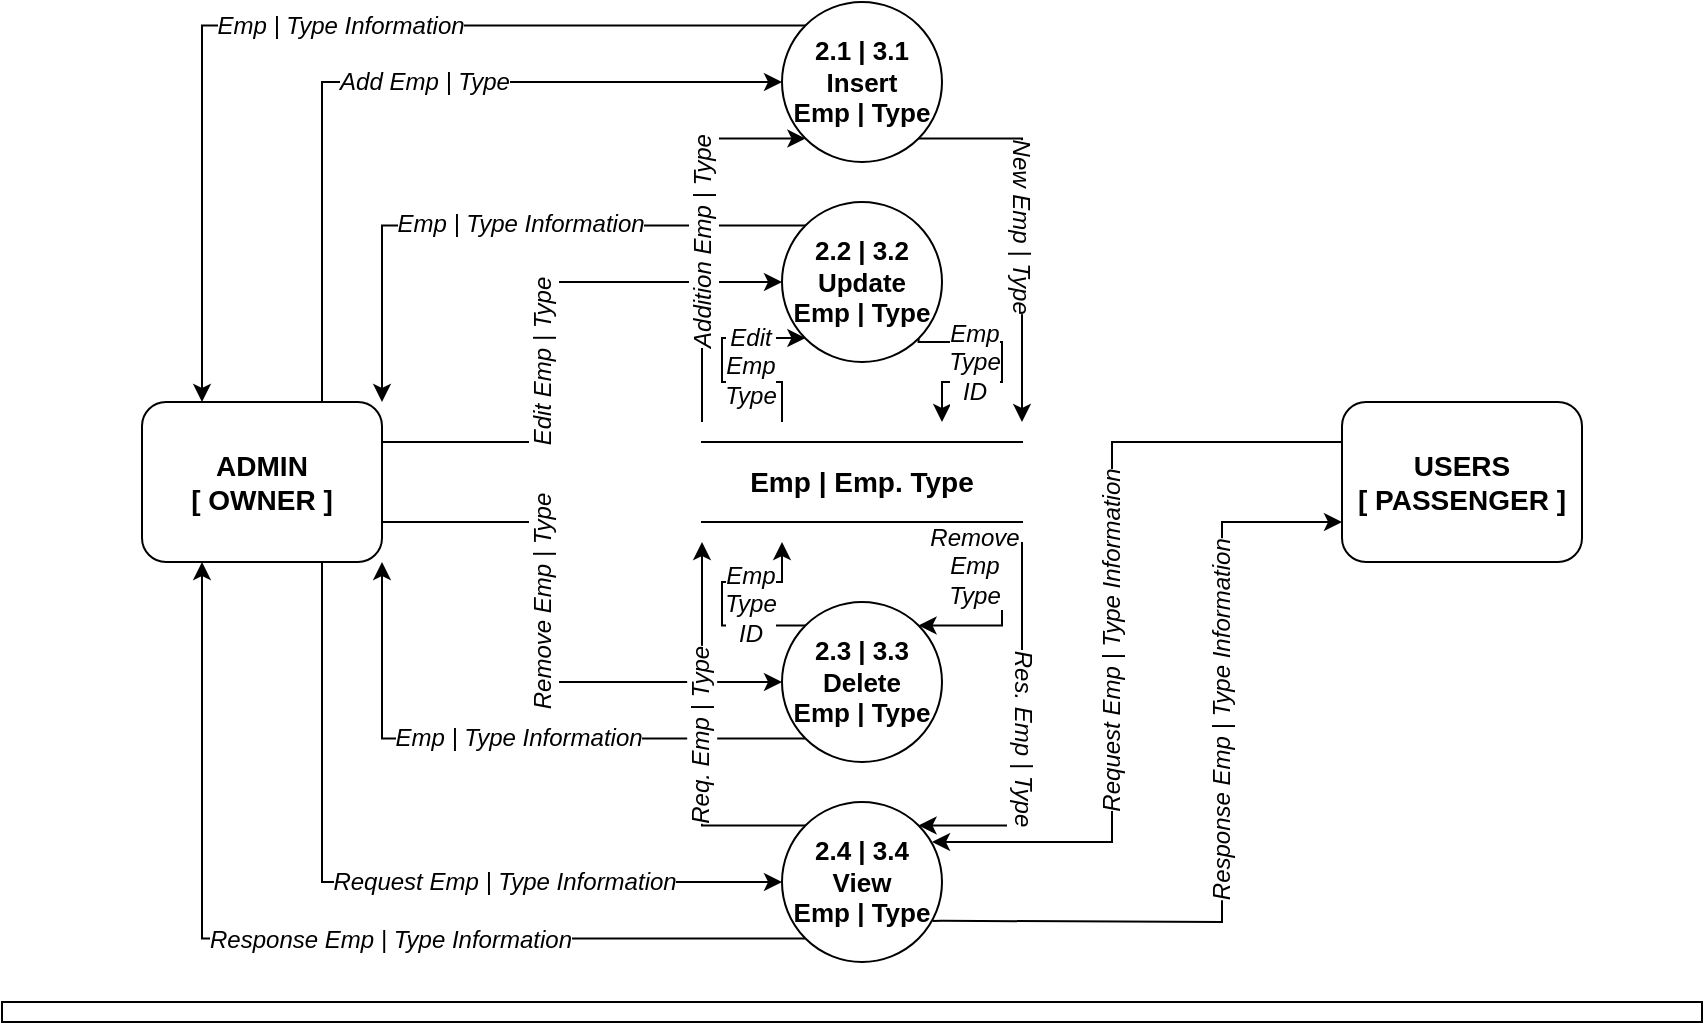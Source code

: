 <mxfile version="22.0.4" type="device">
  <diagram name="Page-1" id="yZ9OJg5kGjnXTG0sYjFZ">
    <mxGraphModel dx="880" dy="470" grid="1" gridSize="10" guides="1" tooltips="1" connect="1" arrows="1" fold="1" page="1" pageScale="1" pageWidth="850" pageHeight="1100" math="0" shadow="0">
      <root>
        <mxCell id="0" />
        <mxCell id="1" parent="0" />
        <mxCell id="Yphmr9MdTZs5uCo5oBof-1" style="edgeStyle=orthogonalEdgeStyle;rounded=0;orthogonalLoop=1;jettySize=auto;html=1;exitX=1;exitY=0.25;exitDx=0;exitDy=0;entryX=0;entryY=0.5;entryDx=0;entryDy=0;" parent="1" source="Yphmr9MdTZs5uCo5oBof-9" target="Yphmr9MdTZs5uCo5oBof-23" edge="1">
          <mxGeometry relative="1" as="geometry">
            <mxPoint x="100.0" y="240" as="sourcePoint" />
            <mxPoint x="280" y="150" as="targetPoint" />
            <Array as="points">
              <mxPoint x="270" y="240" />
              <mxPoint x="270" y="160" />
            </Array>
          </mxGeometry>
        </mxCell>
        <mxCell id="Yphmr9MdTZs5uCo5oBof-2" value="Edit Emp | Type" style="edgeLabel;html=1;align=center;verticalAlign=middle;resizable=0;points=[];rotation=-90;fontSize=12;fontStyle=2" parent="Yphmr9MdTZs5uCo5oBof-1" vertex="1" connectable="0">
          <mxGeometry x="-0.594" y="-1" relative="1" as="geometry">
            <mxPoint x="23" y="-41" as="offset" />
          </mxGeometry>
        </mxCell>
        <mxCell id="Yphmr9MdTZs5uCo5oBof-3" style="edgeStyle=orthogonalEdgeStyle;rounded=0;orthogonalLoop=1;jettySize=auto;html=1;exitX=1;exitY=0.75;exitDx=0;exitDy=0;entryX=0;entryY=0.5;entryDx=0;entryDy=0;" parent="1" source="Yphmr9MdTZs5uCo5oBof-9" target="Yphmr9MdTZs5uCo5oBof-28" edge="1">
          <mxGeometry relative="1" as="geometry">
            <Array as="points">
              <mxPoint x="270" y="280" />
              <mxPoint x="270" y="360" />
            </Array>
          </mxGeometry>
        </mxCell>
        <mxCell id="Yphmr9MdTZs5uCo5oBof-4" value="Remove Emp | Type" style="edgeLabel;html=1;align=center;verticalAlign=middle;resizable=0;points=[];rotation=-90;fontSize=12;fontStyle=2" parent="Yphmr9MdTZs5uCo5oBof-3" vertex="1" connectable="0">
          <mxGeometry x="-0.727" y="-1" relative="1" as="geometry">
            <mxPoint x="42" y="39" as="offset" />
          </mxGeometry>
        </mxCell>
        <mxCell id="Yphmr9MdTZs5uCo5oBof-5" style="edgeStyle=orthogonalEdgeStyle;rounded=0;orthogonalLoop=1;jettySize=auto;html=1;exitX=0.75;exitY=0;exitDx=0;exitDy=0;entryX=0;entryY=0.5;entryDx=0;entryDy=0;" parent="1" source="Yphmr9MdTZs5uCo5oBof-9" target="Yphmr9MdTZs5uCo5oBof-15" edge="1">
          <mxGeometry relative="1" as="geometry" />
        </mxCell>
        <mxCell id="Yphmr9MdTZs5uCo5oBof-6" value="Add Emp | Type" style="edgeLabel;html=1;align=center;verticalAlign=middle;resizable=0;points=[];fontSize=12;fontStyle=2" parent="Yphmr9MdTZs5uCo5oBof-5" vertex="1" connectable="0">
          <mxGeometry x="0.245" relative="1" as="geometry">
            <mxPoint x="-32" as="offset" />
          </mxGeometry>
        </mxCell>
        <mxCell id="Yphmr9MdTZs5uCo5oBof-7" style="edgeStyle=orthogonalEdgeStyle;rounded=0;orthogonalLoop=1;jettySize=auto;html=1;exitX=0.75;exitY=1;exitDx=0;exitDy=0;entryX=0;entryY=0.5;entryDx=0;entryDy=0;" parent="1" source="Yphmr9MdTZs5uCo5oBof-9" target="Yphmr9MdTZs5uCo5oBof-35" edge="1">
          <mxGeometry relative="1" as="geometry" />
        </mxCell>
        <mxCell id="Yphmr9MdTZs5uCo5oBof-8" value="Request Emp | Type Information" style="edgeLabel;html=1;align=center;verticalAlign=middle;resizable=0;points=[];fontSize=12;fontStyle=2" parent="Yphmr9MdTZs5uCo5oBof-7" vertex="1" connectable="0">
          <mxGeometry x="0.192" y="1" relative="1" as="geometry">
            <mxPoint x="18" y="1" as="offset" />
          </mxGeometry>
        </mxCell>
        <mxCell id="Yphmr9MdTZs5uCo5oBof-9" value="ADMIN&lt;br style=&quot;font-size: 14px;&quot;&gt;[ OWNER ]" style="rounded=1;whiteSpace=wrap;html=1;fontSize=14;fontStyle=1" parent="1" vertex="1">
          <mxGeometry x="70" y="220" width="120" height="80" as="geometry" />
        </mxCell>
        <mxCell id="Yphmr9MdTZs5uCo5oBof-10" value="" style="rounded=0;whiteSpace=wrap;html=1;" parent="1" vertex="1">
          <mxGeometry y="520" width="850" height="10" as="geometry" />
        </mxCell>
        <mxCell id="Yphmr9MdTZs5uCo5oBof-11" style="edgeStyle=orthogonalEdgeStyle;rounded=0;orthogonalLoop=1;jettySize=auto;html=1;exitX=1;exitY=1;exitDx=0;exitDy=0;" parent="1" source="Yphmr9MdTZs5uCo5oBof-15" edge="1">
          <mxGeometry relative="1" as="geometry">
            <mxPoint x="510" y="230" as="targetPoint" />
            <Array as="points">
              <mxPoint x="510" y="88" />
            </Array>
          </mxGeometry>
        </mxCell>
        <mxCell id="Yphmr9MdTZs5uCo5oBof-12" value="New Emp | Type" style="edgeLabel;html=1;align=center;verticalAlign=middle;resizable=0;points=[];rotation=90;fontSize=12;fontStyle=2" parent="Yphmr9MdTZs5uCo5oBof-11" vertex="1" connectable="0">
          <mxGeometry x="-0.318" y="-1" relative="1" as="geometry">
            <mxPoint x="1" y="29" as="offset" />
          </mxGeometry>
        </mxCell>
        <mxCell id="Yphmr9MdTZs5uCo5oBof-13" style="edgeStyle=orthogonalEdgeStyle;rounded=0;orthogonalLoop=1;jettySize=auto;html=1;exitX=0;exitY=0;exitDx=0;exitDy=0;entryX=0.25;entryY=0;entryDx=0;entryDy=0;" parent="1" source="Yphmr9MdTZs5uCo5oBof-15" target="Yphmr9MdTZs5uCo5oBof-9" edge="1">
          <mxGeometry relative="1" as="geometry" />
        </mxCell>
        <mxCell id="Yphmr9MdTZs5uCo5oBof-14" value="Emp | Type Information" style="edgeLabel;html=1;align=center;verticalAlign=middle;resizable=0;points=[];fontSize=12;fontStyle=2" parent="Yphmr9MdTZs5uCo5oBof-13" vertex="1" connectable="0">
          <mxGeometry x="-0.315" relative="1" as="geometry">
            <mxPoint x="-65" as="offset" />
          </mxGeometry>
        </mxCell>
        <mxCell id="Yphmr9MdTZs5uCo5oBof-15" value="2.1 | 3.1&lt;br style=&quot;font-size: 13px;&quot;&gt;Insert &lt;br style=&quot;font-size: 13px;&quot;&gt;Emp | Type" style="ellipse;whiteSpace=wrap;html=1;fontSize=13;fontStyle=1" parent="1" vertex="1">
          <mxGeometry x="390" y="20" width="80" height="80" as="geometry" />
        </mxCell>
        <mxCell id="Yphmr9MdTZs5uCo5oBof-16" style="edgeStyle=orthogonalEdgeStyle;rounded=0;orthogonalLoop=1;jettySize=auto;html=1;exitX=0;exitY=0.25;exitDx=0;exitDy=0;" parent="1" source="Yphmr9MdTZs5uCo5oBof-18" edge="1">
          <mxGeometry relative="1" as="geometry">
            <mxPoint x="655" y="240" as="sourcePoint" />
            <mxPoint x="465" y="440" as="targetPoint" />
            <Array as="points">
              <mxPoint x="555" y="240" />
              <mxPoint x="555" y="440" />
            </Array>
          </mxGeometry>
        </mxCell>
        <mxCell id="Yphmr9MdTZs5uCo5oBof-17" value="Request Emp | Type Information" style="edgeLabel;html=1;align=center;verticalAlign=middle;resizable=0;points=[];rotation=-90;fontSize=12;fontStyle=2" parent="Yphmr9MdTZs5uCo5oBof-16" vertex="1" connectable="0">
          <mxGeometry x="-0.597" y="2" relative="1" as="geometry">
            <mxPoint x="-34" y="98" as="offset" />
          </mxGeometry>
        </mxCell>
        <mxCell id="Yphmr9MdTZs5uCo5oBof-18" value="USERS&lt;br style=&quot;font-size: 14px;&quot;&gt;[ PASSENGER ]" style="rounded=1;whiteSpace=wrap;html=1;fontSize=14;fontStyle=1" parent="1" vertex="1">
          <mxGeometry x="670" y="220" width="120" height="80" as="geometry" />
        </mxCell>
        <mxCell id="Yphmr9MdTZs5uCo5oBof-19" style="edgeStyle=orthogonalEdgeStyle;rounded=0;orthogonalLoop=1;jettySize=auto;html=1;exitX=1;exitY=1;exitDx=0;exitDy=0;" parent="1" source="Yphmr9MdTZs5uCo5oBof-23" edge="1">
          <mxGeometry relative="1" as="geometry">
            <mxPoint x="470" y="230" as="targetPoint" />
            <Array as="points">
              <mxPoint x="458" y="190" />
              <mxPoint x="500" y="190" />
              <mxPoint x="500" y="210" />
              <mxPoint x="470" y="210" />
            </Array>
          </mxGeometry>
        </mxCell>
        <mxCell id="Yphmr9MdTZs5uCo5oBof-20" value="Emp&lt;br&gt;Type&lt;br style=&quot;font-size: 12px;&quot;&gt;ID" style="edgeLabel;html=1;align=center;verticalAlign=middle;resizable=0;points=[];fontSize=12;fontStyle=2" parent="Yphmr9MdTZs5uCo5oBof-19" vertex="1" connectable="0">
          <mxGeometry x="-0.485" relative="1" as="geometry">
            <mxPoint y="10" as="offset" />
          </mxGeometry>
        </mxCell>
        <mxCell id="Yphmr9MdTZs5uCo5oBof-21" style="edgeStyle=orthogonalEdgeStyle;rounded=0;orthogonalLoop=1;jettySize=auto;html=1;exitX=0;exitY=0;exitDx=0;exitDy=0;entryX=1;entryY=0;entryDx=0;entryDy=0;" parent="1" source="Yphmr9MdTZs5uCo5oBof-23" target="Yphmr9MdTZs5uCo5oBof-9" edge="1">
          <mxGeometry relative="1" as="geometry" />
        </mxCell>
        <mxCell id="Yphmr9MdTZs5uCo5oBof-22" value="Emp | Type Information" style="edgeLabel;html=1;align=center;verticalAlign=middle;resizable=0;points=[];fontSize=12;fontStyle=2" parent="Yphmr9MdTZs5uCo5oBof-21" vertex="1" connectable="0">
          <mxGeometry x="-0.12" y="-1" relative="1" as="geometry">
            <mxPoint x="-11" as="offset" />
          </mxGeometry>
        </mxCell>
        <mxCell id="Yphmr9MdTZs5uCo5oBof-23" value="2.2 | 3.2&lt;br style=&quot;border-color: var(--border-color); font-size: 13px;&quot;&gt;Update&lt;br style=&quot;border-color: var(--border-color); font-size: 13px;&quot;&gt;Emp | Type" style="ellipse;whiteSpace=wrap;html=1;fontSize=13;fontStyle=1" parent="1" vertex="1">
          <mxGeometry x="390" y="120" width="80" height="80" as="geometry" />
        </mxCell>
        <mxCell id="Yphmr9MdTZs5uCo5oBof-24" style="edgeStyle=orthogonalEdgeStyle;rounded=0;orthogonalLoop=1;jettySize=auto;html=1;exitX=0;exitY=0;exitDx=0;exitDy=0;" parent="1" edge="1">
          <mxGeometry relative="1" as="geometry">
            <mxPoint x="401.716" y="331.716" as="sourcePoint" />
            <mxPoint x="390" y="290" as="targetPoint" />
            <Array as="points">
              <mxPoint x="360" y="332" />
              <mxPoint x="360" y="310" />
              <mxPoint x="390" y="310" />
            </Array>
          </mxGeometry>
        </mxCell>
        <mxCell id="Yphmr9MdTZs5uCo5oBof-25" value="Emp&lt;br&gt;Type&lt;br style=&quot;font-size: 12px;&quot;&gt;ID" style="edgeLabel;html=1;align=center;verticalAlign=middle;resizable=0;points=[];fontSize=12;fontStyle=2" parent="Yphmr9MdTZs5uCo5oBof-24" vertex="1" connectable="0">
          <mxGeometry x="-0.072" relative="1" as="geometry">
            <mxPoint x="14" as="offset" />
          </mxGeometry>
        </mxCell>
        <mxCell id="Yphmr9MdTZs5uCo5oBof-26" style="edgeStyle=orthogonalEdgeStyle;rounded=0;orthogonalLoop=1;jettySize=auto;html=1;exitX=0;exitY=1;exitDx=0;exitDy=0;entryX=1;entryY=1;entryDx=0;entryDy=0;" parent="1" source="Yphmr9MdTZs5uCo5oBof-28" target="Yphmr9MdTZs5uCo5oBof-9" edge="1">
          <mxGeometry relative="1" as="geometry" />
        </mxCell>
        <mxCell id="Yphmr9MdTZs5uCo5oBof-27" value="Emp | Type Information" style="edgeLabel;html=1;align=center;verticalAlign=middle;resizable=0;points=[];fontSize=12;fontStyle=2" parent="Yphmr9MdTZs5uCo5oBof-26" vertex="1" connectable="0">
          <mxGeometry x="-0.018" y="-1" relative="1" as="geometry">
            <mxPoint x="4" as="offset" />
          </mxGeometry>
        </mxCell>
        <mxCell id="Yphmr9MdTZs5uCo5oBof-28" value="2.3 | 3.3&lt;br style=&quot;border-color: var(--border-color); font-size: 13px;&quot;&gt;Delete&lt;br style=&quot;border-color: var(--border-color); font-size: 13px;&quot;&gt;Emp | Type" style="ellipse;whiteSpace=wrap;html=1;fontSize=13;fontStyle=1" parent="1" vertex="1">
          <mxGeometry x="390" y="320" width="80" height="80" as="geometry" />
        </mxCell>
        <mxCell id="Yphmr9MdTZs5uCo5oBof-29" style="edgeStyle=orthogonalEdgeStyle;rounded=0;orthogonalLoop=1;jettySize=auto;html=1;exitX=0;exitY=0;exitDx=0;exitDy=0;" parent="1" source="Yphmr9MdTZs5uCo5oBof-35" edge="1">
          <mxGeometry relative="1" as="geometry">
            <mxPoint x="350" y="290" as="targetPoint" />
            <Array as="points">
              <mxPoint x="350" y="432" />
            </Array>
          </mxGeometry>
        </mxCell>
        <mxCell id="Yphmr9MdTZs5uCo5oBof-30" value="Req. Emp | Type" style="edgeLabel;html=1;align=center;verticalAlign=middle;resizable=0;points=[];rotation=-90;fontSize=12;fontStyle=2" parent="Yphmr9MdTZs5uCo5oBof-29" vertex="1" connectable="0">
          <mxGeometry x="-0.341" relative="1" as="geometry">
            <mxPoint x="-1" y="-33" as="offset" />
          </mxGeometry>
        </mxCell>
        <mxCell id="Yphmr9MdTZs5uCo5oBof-31" style="edgeStyle=orthogonalEdgeStyle;rounded=0;orthogonalLoop=1;jettySize=auto;html=1;entryX=0;entryY=0.75;entryDx=0;entryDy=0;exitX=0.941;exitY=0.743;exitDx=0;exitDy=0;exitPerimeter=0;" parent="1" source="Yphmr9MdTZs5uCo5oBof-35" target="Yphmr9MdTZs5uCo5oBof-18" edge="1">
          <mxGeometry relative="1" as="geometry">
            <mxPoint x="470" y="480" as="sourcePoint" />
            <Array as="points">
              <mxPoint x="470" y="479" />
              <mxPoint x="610" y="480" />
              <mxPoint x="610" y="280" />
            </Array>
          </mxGeometry>
        </mxCell>
        <mxCell id="Yphmr9MdTZs5uCo5oBof-32" value="Response Emp | Type Information" style="edgeLabel;html=1;align=center;verticalAlign=middle;resizable=0;points=[];rotation=-90;fontSize=12;fontStyle=2" parent="Yphmr9MdTZs5uCo5oBof-31" vertex="1" connectable="0">
          <mxGeometry x="-0.467" y="-2" relative="1" as="geometry">
            <mxPoint x="36" y="-102" as="offset" />
          </mxGeometry>
        </mxCell>
        <mxCell id="Yphmr9MdTZs5uCo5oBof-33" style="edgeStyle=orthogonalEdgeStyle;rounded=0;orthogonalLoop=1;jettySize=auto;html=1;exitX=0;exitY=1;exitDx=0;exitDy=0;entryX=0.25;entryY=1;entryDx=0;entryDy=0;" parent="1" source="Yphmr9MdTZs5uCo5oBof-35" target="Yphmr9MdTZs5uCo5oBof-9" edge="1">
          <mxGeometry relative="1" as="geometry" />
        </mxCell>
        <mxCell id="Yphmr9MdTZs5uCo5oBof-34" value="Response Emp | Type Information" style="edgeLabel;html=1;align=center;verticalAlign=middle;resizable=0;points=[];fontSize=12;fontStyle=2" parent="Yphmr9MdTZs5uCo5oBof-33" vertex="1" connectable="0">
          <mxGeometry x="-0.219" relative="1" as="geometry">
            <mxPoint x="-16" as="offset" />
          </mxGeometry>
        </mxCell>
        <mxCell id="Yphmr9MdTZs5uCo5oBof-35" value="2.4 | 3.4&lt;br style=&quot;border-color: var(--border-color); font-size: 13px;&quot;&gt;View&lt;br style=&quot;border-color: var(--border-color); font-size: 13px;&quot;&gt;Emp | Type" style="ellipse;whiteSpace=wrap;html=1;fontSize=13;fontStyle=1" parent="1" vertex="1">
          <mxGeometry x="390" y="420" width="80" height="80" as="geometry" />
        </mxCell>
        <mxCell id="Yphmr9MdTZs5uCo5oBof-36" style="edgeStyle=orthogonalEdgeStyle;rounded=0;orthogonalLoop=1;jettySize=auto;html=1;entryX=0;entryY=1;entryDx=0;entryDy=0;" parent="1" target="Yphmr9MdTZs5uCo5oBof-15" edge="1">
          <mxGeometry relative="1" as="geometry">
            <mxPoint x="350" y="230" as="sourcePoint" />
            <Array as="points">
              <mxPoint x="350" y="88" />
            </Array>
          </mxGeometry>
        </mxCell>
        <mxCell id="Yphmr9MdTZs5uCo5oBof-37" value="Addition Emp | Type" style="edgeLabel;html=1;align=center;verticalAlign=middle;resizable=0;points=[];rotation=-90;fontSize=12;fontStyle=2" parent="Yphmr9MdTZs5uCo5oBof-36" vertex="1" connectable="0">
          <mxGeometry x="0.261" y="-1" relative="1" as="geometry">
            <mxPoint x="-1" y="32" as="offset" />
          </mxGeometry>
        </mxCell>
        <mxCell id="Yphmr9MdTZs5uCo5oBof-38" style="edgeStyle=orthogonalEdgeStyle;rounded=0;orthogonalLoop=1;jettySize=auto;html=1;entryX=0;entryY=1;entryDx=0;entryDy=0;" parent="1" target="Yphmr9MdTZs5uCo5oBof-23" edge="1">
          <mxGeometry relative="1" as="geometry">
            <mxPoint x="390" y="230" as="sourcePoint" />
            <Array as="points">
              <mxPoint x="390" y="210" />
              <mxPoint x="360" y="210" />
              <mxPoint x="360" y="188" />
              <mxPoint x="402" y="188" />
            </Array>
          </mxGeometry>
        </mxCell>
        <mxCell id="Yphmr9MdTZs5uCo5oBof-39" value="Edit&lt;br style=&quot;font-size: 12px;&quot;&gt;Emp&lt;br&gt;Type" style="edgeLabel;html=1;align=center;verticalAlign=middle;resizable=0;points=[];fontSize=12;fontStyle=2" parent="Yphmr9MdTZs5uCo5oBof-38" vertex="1" connectable="0">
          <mxGeometry x="0.415" relative="1" as="geometry">
            <mxPoint x="5" y="14" as="offset" />
          </mxGeometry>
        </mxCell>
        <mxCell id="Yphmr9MdTZs5uCo5oBof-40" style="edgeStyle=orthogonalEdgeStyle;rounded=0;orthogonalLoop=1;jettySize=auto;html=1;entryX=1;entryY=0;entryDx=0;entryDy=0;" parent="1" target="Yphmr9MdTZs5uCo5oBof-35" edge="1">
          <mxGeometry relative="1" as="geometry">
            <mxPoint x="510" y="290" as="sourcePoint" />
            <Array as="points">
              <mxPoint x="510" y="432" />
            </Array>
          </mxGeometry>
        </mxCell>
        <mxCell id="Yphmr9MdTZs5uCo5oBof-41" value="Res. Emp | Type" style="edgeLabel;html=1;align=center;verticalAlign=middle;resizable=0;points=[];rotation=90;fontSize=12;fontStyle=2" parent="Yphmr9MdTZs5uCo5oBof-40" vertex="1" connectable="0">
          <mxGeometry x="0.307" y="-1" relative="1" as="geometry">
            <mxPoint x="2" y="-29" as="offset" />
          </mxGeometry>
        </mxCell>
        <mxCell id="Yphmr9MdTZs5uCo5oBof-42" style="edgeStyle=orthogonalEdgeStyle;rounded=0;orthogonalLoop=1;jettySize=auto;html=1;entryX=1;entryY=0;entryDx=0;entryDy=0;" parent="1" target="Yphmr9MdTZs5uCo5oBof-28" edge="1">
          <mxGeometry relative="1" as="geometry">
            <mxPoint x="470" y="290" as="sourcePoint" />
            <Array as="points">
              <mxPoint x="470" y="310" />
              <mxPoint x="500" y="310" />
              <mxPoint x="500" y="332" />
            </Array>
          </mxGeometry>
        </mxCell>
        <mxCell id="Yphmr9MdTZs5uCo5oBof-43" value="Remove&lt;br style=&quot;font-size: 12px;&quot;&gt;Emp&lt;br&gt;Type" style="edgeLabel;html=1;align=center;verticalAlign=middle;resizable=0;points=[];fontSize=12;fontStyle=2" parent="Yphmr9MdTZs5uCo5oBof-42" vertex="1" connectable="0">
          <mxGeometry x="-0.029" y="-1" relative="1" as="geometry">
            <mxPoint x="-13" y="-13" as="offset" />
          </mxGeometry>
        </mxCell>
        <mxCell id="Yphmr9MdTZs5uCo5oBof-44" value="Emp | Emp. Type" style="html=1;dashed=0;whiteSpace=wrap;shape=partialRectangle;right=0;left=0;fontSize=14;fontStyle=1" parent="1" vertex="1">
          <mxGeometry x="350" y="240" width="160" height="40" as="geometry" />
        </mxCell>
      </root>
    </mxGraphModel>
  </diagram>
</mxfile>

